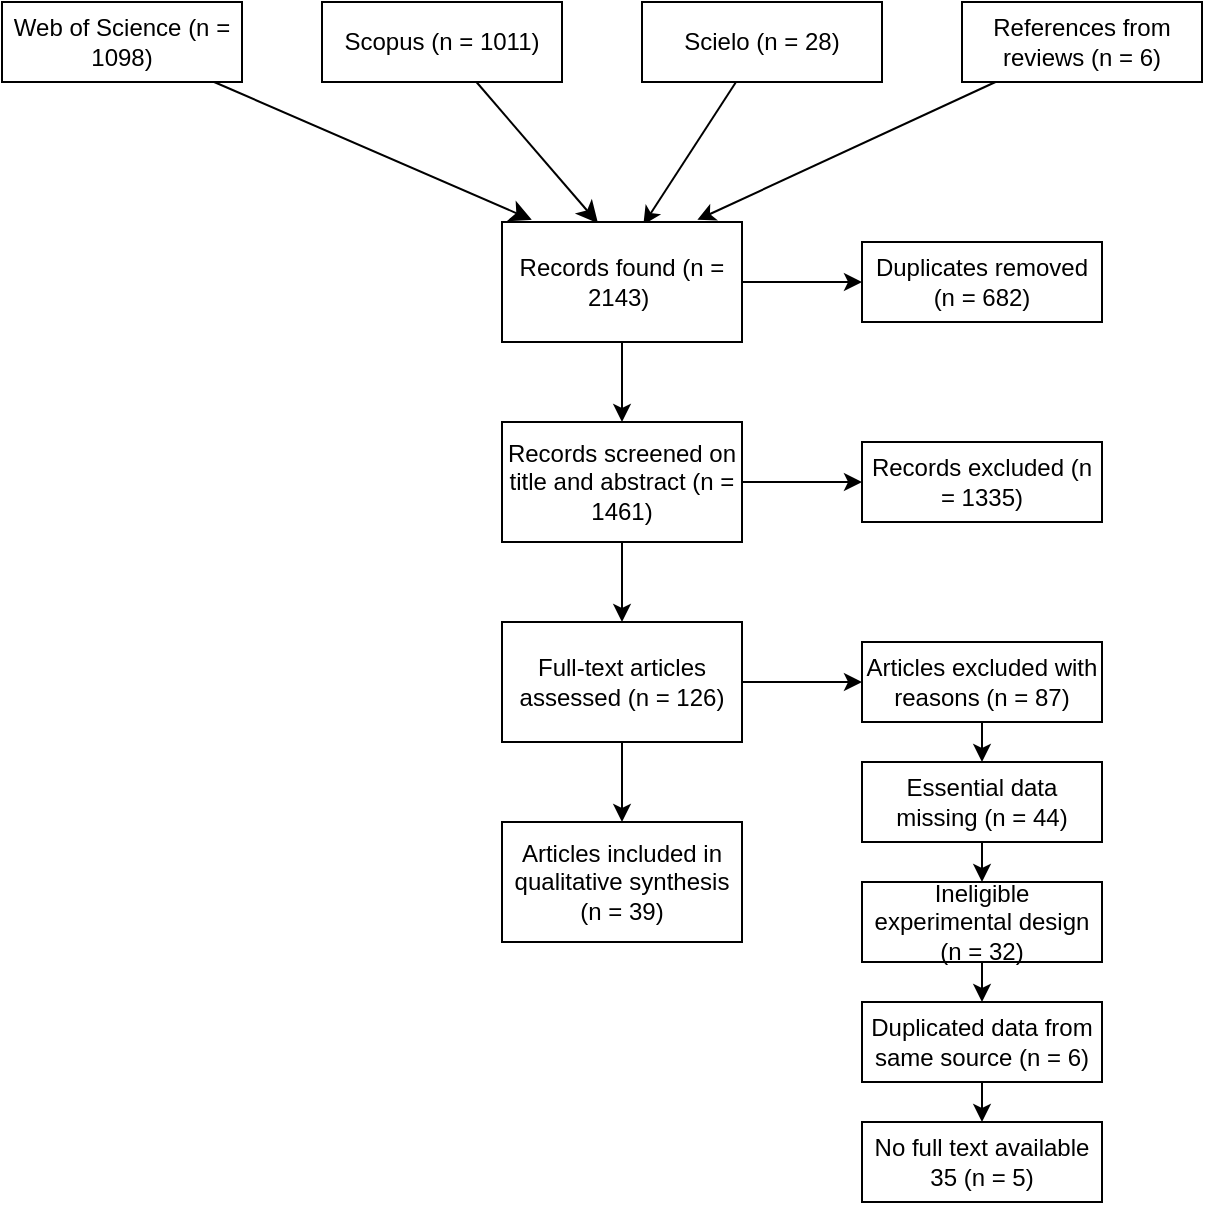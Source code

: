 <mxfile version="14.1.9" type="github">
  <diagram id="C5RBs43oDa-KdzZeNtuy" name="Page-1">
    <mxGraphModel dx="1422" dy="882" grid="1" gridSize="10" guides="1" tooltips="1" connect="1" arrows="1" fold="1" page="1" pageScale="1" pageWidth="827" pageHeight="1169" math="0" shadow="0">
      <root>
        <mxCell id="WIyWlLk6GJQsqaUBKTNV-0" />
        <mxCell id="WIyWlLk6GJQsqaUBKTNV-1" parent="WIyWlLk6GJQsqaUBKTNV-0" />
        <mxCell id="WIyWlLk6GJQsqaUBKTNV-2" value="" style="rounded=0;html=1;jettySize=auto;orthogonalLoop=1;fontSize=11;endArrow=classic;endFill=1;endSize=8;strokeWidth=1;shadow=0;labelBackgroundColor=none;entryX=0.4;entryY=0.01;entryDx=0;entryDy=0;entryPerimeter=0;" parent="WIyWlLk6GJQsqaUBKTNV-1" source="YnufCiHQ7lj1CyzB-QVg-0" target="YnufCiHQ7lj1CyzB-QVg-7" edge="1">
          <mxGeometry relative="1" as="geometry">
            <mxPoint x="390" y="200" as="targetPoint" />
          </mxGeometry>
        </mxCell>
        <mxCell id="WIyWlLk6GJQsqaUBKTNV-3" value="Web of Science (n = 1098)" style="rounded=1;whiteSpace=wrap;html=1;fontSize=12;glass=0;strokeWidth=1;shadow=0;arcSize=0;" parent="WIyWlLk6GJQsqaUBKTNV-1" vertex="1">
          <mxGeometry x="90" y="80" width="120" height="40" as="geometry" />
        </mxCell>
        <mxCell id="YnufCiHQ7lj1CyzB-QVg-0" value="Scopus (n = 1011)" style="rounded=0;whiteSpace=wrap;html=1;" parent="WIyWlLk6GJQsqaUBKTNV-1" vertex="1">
          <mxGeometry x="250" y="80" width="120" height="40" as="geometry" />
        </mxCell>
        <mxCell id="YnufCiHQ7lj1CyzB-QVg-1" value="" style="rounded=0;html=1;jettySize=auto;orthogonalLoop=1;fontSize=11;endArrow=classic;endFill=1;endSize=8;strokeWidth=1;shadow=0;labelBackgroundColor=none;entryX=0.124;entryY=-0.018;entryDx=0;entryDy=0;entryPerimeter=0;" parent="WIyWlLk6GJQsqaUBKTNV-1" source="WIyWlLk6GJQsqaUBKTNV-3" target="YnufCiHQ7lj1CyzB-QVg-7" edge="1">
          <mxGeometry relative="1" as="geometry">
            <mxPoint x="290" y="100" as="sourcePoint" />
            <mxPoint x="365" y="220" as="targetPoint" />
          </mxGeometry>
        </mxCell>
        <mxCell id="YnufCiHQ7lj1CyzB-QVg-3" style="rounded=0;orthogonalLoop=1;jettySize=auto;html=1;entryX=0.589;entryY=0.022;entryDx=0;entryDy=0;entryPerimeter=0;" parent="WIyWlLk6GJQsqaUBKTNV-1" source="YnufCiHQ7lj1CyzB-QVg-2" target="YnufCiHQ7lj1CyzB-QVg-7" edge="1">
          <mxGeometry relative="1" as="geometry">
            <mxPoint x="410" y="188" as="targetPoint" />
          </mxGeometry>
        </mxCell>
        <mxCell id="YnufCiHQ7lj1CyzB-QVg-2" value="Scielo (n = 28)" style="rounded=0;whiteSpace=wrap;html=1;" parent="WIyWlLk6GJQsqaUBKTNV-1" vertex="1">
          <mxGeometry x="410" y="80" width="120" height="40" as="geometry" />
        </mxCell>
        <mxCell id="YnufCiHQ7lj1CyzB-QVg-8" style="edgeStyle=none;rounded=0;orthogonalLoop=1;jettySize=auto;html=1;entryX=0.814;entryY=-0.018;entryDx=0;entryDy=0;entryPerimeter=0;endArrow=classic;endFill=1;" parent="WIyWlLk6GJQsqaUBKTNV-1" source="YnufCiHQ7lj1CyzB-QVg-5" target="YnufCiHQ7lj1CyzB-QVg-7" edge="1">
          <mxGeometry relative="1" as="geometry" />
        </mxCell>
        <mxCell id="YnufCiHQ7lj1CyzB-QVg-5" value="References from reviews (n = 6)" style="rounded=0;whiteSpace=wrap;html=1;" parent="WIyWlLk6GJQsqaUBKTNV-1" vertex="1">
          <mxGeometry x="570" y="80" width="120" height="40" as="geometry" />
        </mxCell>
        <mxCell id="YnufCiHQ7lj1CyzB-QVg-10" style="edgeStyle=none;rounded=0;orthogonalLoop=1;jettySize=auto;html=1;endArrow=classic;endFill=1;" parent="WIyWlLk6GJQsqaUBKTNV-1" source="YnufCiHQ7lj1CyzB-QVg-7" edge="1">
          <mxGeometry relative="1" as="geometry">
            <mxPoint x="520" y="220" as="targetPoint" />
          </mxGeometry>
        </mxCell>
        <mxCell id="YnufCiHQ7lj1CyzB-QVg-13" style="edgeStyle=none;rounded=0;orthogonalLoop=1;jettySize=auto;html=1;endArrow=classic;endFill=1;" parent="WIyWlLk6GJQsqaUBKTNV-1" source="YnufCiHQ7lj1CyzB-QVg-7" target="YnufCiHQ7lj1CyzB-QVg-12" edge="1">
          <mxGeometry relative="1" as="geometry" />
        </mxCell>
        <mxCell id="YnufCiHQ7lj1CyzB-QVg-7" value="Records found (n = 2143)&amp;nbsp;" style="rounded=0;whiteSpace=wrap;html=1;" parent="WIyWlLk6GJQsqaUBKTNV-1" vertex="1">
          <mxGeometry x="340" y="190" width="120" height="60" as="geometry" />
        </mxCell>
        <mxCell id="YnufCiHQ7lj1CyzB-QVg-9" style="edgeStyle=none;rounded=0;orthogonalLoop=1;jettySize=auto;html=1;exitX=0.75;exitY=0;exitDx=0;exitDy=0;endArrow=classic;endFill=1;" parent="WIyWlLk6GJQsqaUBKTNV-1" source="YnufCiHQ7lj1CyzB-QVg-7" target="YnufCiHQ7lj1CyzB-QVg-7" edge="1">
          <mxGeometry relative="1" as="geometry" />
        </mxCell>
        <mxCell id="YnufCiHQ7lj1CyzB-QVg-11" value="Duplicates removed (n = 682)" style="rounded=0;whiteSpace=wrap;html=1;" parent="WIyWlLk6GJQsqaUBKTNV-1" vertex="1">
          <mxGeometry x="520" y="200" width="120" height="40" as="geometry" />
        </mxCell>
        <mxCell id="YnufCiHQ7lj1CyzB-QVg-15" style="edgeStyle=none;rounded=0;orthogonalLoop=1;jettySize=auto;html=1;entryX=0;entryY=0.5;entryDx=0;entryDy=0;endArrow=classic;endFill=1;" parent="WIyWlLk6GJQsqaUBKTNV-1" source="YnufCiHQ7lj1CyzB-QVg-12" target="YnufCiHQ7lj1CyzB-QVg-14" edge="1">
          <mxGeometry relative="1" as="geometry" />
        </mxCell>
        <mxCell id="YnufCiHQ7lj1CyzB-QVg-17" style="edgeStyle=none;rounded=0;orthogonalLoop=1;jettySize=auto;html=1;endArrow=classic;endFill=1;" parent="WIyWlLk6GJQsqaUBKTNV-1" source="YnufCiHQ7lj1CyzB-QVg-12" target="YnufCiHQ7lj1CyzB-QVg-16" edge="1">
          <mxGeometry relative="1" as="geometry" />
        </mxCell>
        <mxCell id="YnufCiHQ7lj1CyzB-QVg-12" value="Records screened on title and abstract (n = 1461)" style="rounded=0;whiteSpace=wrap;html=1;" parent="WIyWlLk6GJQsqaUBKTNV-1" vertex="1">
          <mxGeometry x="340" y="290" width="120" height="60" as="geometry" />
        </mxCell>
        <mxCell id="YnufCiHQ7lj1CyzB-QVg-14" value="Records excluded (n = 1335)" style="rounded=0;whiteSpace=wrap;html=1;" parent="WIyWlLk6GJQsqaUBKTNV-1" vertex="1">
          <mxGeometry x="520" y="300" width="120" height="40" as="geometry" />
        </mxCell>
        <mxCell id="YnufCiHQ7lj1CyzB-QVg-19" style="edgeStyle=none;rounded=0;orthogonalLoop=1;jettySize=auto;html=1;endArrow=classic;endFill=1;" parent="WIyWlLk6GJQsqaUBKTNV-1" source="YnufCiHQ7lj1CyzB-QVg-16" target="YnufCiHQ7lj1CyzB-QVg-18" edge="1">
          <mxGeometry relative="1" as="geometry" />
        </mxCell>
        <mxCell id="YnufCiHQ7lj1CyzB-QVg-27" style="edgeStyle=none;rounded=0;orthogonalLoop=1;jettySize=auto;html=1;entryX=0.5;entryY=0;entryDx=0;entryDy=0;endArrow=classic;endFill=1;" parent="WIyWlLk6GJQsqaUBKTNV-1" source="YnufCiHQ7lj1CyzB-QVg-16" target="YnufCiHQ7lj1CyzB-QVg-26" edge="1">
          <mxGeometry relative="1" as="geometry" />
        </mxCell>
        <mxCell id="YnufCiHQ7lj1CyzB-QVg-16" value="Full-text articles assessed (n = 126)" style="rounded=0;whiteSpace=wrap;html=1;" parent="WIyWlLk6GJQsqaUBKTNV-1" vertex="1">
          <mxGeometry x="340" y="390" width="120" height="60" as="geometry" />
        </mxCell>
        <mxCell id="YnufCiHQ7lj1CyzB-QVg-23" style="edgeStyle=none;rounded=0;orthogonalLoop=1;jettySize=auto;html=1;entryX=0.5;entryY=0;entryDx=0;entryDy=0;endArrow=classic;endFill=1;" parent="WIyWlLk6GJQsqaUBKTNV-1" source="YnufCiHQ7lj1CyzB-QVg-18" target="YnufCiHQ7lj1CyzB-QVg-20" edge="1">
          <mxGeometry relative="1" as="geometry" />
        </mxCell>
        <mxCell id="YnufCiHQ7lj1CyzB-QVg-18" value="Articles excluded with reasons (n = 87)" style="rounded=0;whiteSpace=wrap;html=1;" parent="WIyWlLk6GJQsqaUBKTNV-1" vertex="1">
          <mxGeometry x="520" y="400" width="120" height="40" as="geometry" />
        </mxCell>
        <mxCell id="YnufCiHQ7lj1CyzB-QVg-24" style="edgeStyle=none;rounded=0;orthogonalLoop=1;jettySize=auto;html=1;endArrow=classic;endFill=1;" parent="WIyWlLk6GJQsqaUBKTNV-1" source="YnufCiHQ7lj1CyzB-QVg-20" target="YnufCiHQ7lj1CyzB-QVg-21" edge="1">
          <mxGeometry relative="1" as="geometry" />
        </mxCell>
        <mxCell id="YnufCiHQ7lj1CyzB-QVg-20" value="Essential data missing (n = 44)" style="rounded=0;whiteSpace=wrap;html=1;" parent="WIyWlLk6GJQsqaUBKTNV-1" vertex="1">
          <mxGeometry x="520" y="460" width="120" height="40" as="geometry" />
        </mxCell>
        <mxCell id="YnufCiHQ7lj1CyzB-QVg-25" style="edgeStyle=none;rounded=0;orthogonalLoop=1;jettySize=auto;html=1;endArrow=classic;endFill=1;" parent="WIyWlLk6GJQsqaUBKTNV-1" source="YnufCiHQ7lj1CyzB-QVg-21" target="YnufCiHQ7lj1CyzB-QVg-22" edge="1">
          <mxGeometry relative="1" as="geometry" />
        </mxCell>
        <mxCell id="YnufCiHQ7lj1CyzB-QVg-21" value="Ineligible experimental design (n = 32)" style="rounded=0;whiteSpace=wrap;html=1;" parent="WIyWlLk6GJQsqaUBKTNV-1" vertex="1">
          <mxGeometry x="520" y="520" width="120" height="40" as="geometry" />
        </mxCell>
        <mxCell id="YnufCiHQ7lj1CyzB-QVg-29" style="edgeStyle=none;rounded=0;orthogonalLoop=1;jettySize=auto;html=1;entryX=0.5;entryY=0;entryDx=0;entryDy=0;endArrow=classic;endFill=1;" parent="WIyWlLk6GJQsqaUBKTNV-1" source="YnufCiHQ7lj1CyzB-QVg-22" target="YnufCiHQ7lj1CyzB-QVg-28" edge="1">
          <mxGeometry relative="1" as="geometry" />
        </mxCell>
        <mxCell id="YnufCiHQ7lj1CyzB-QVg-22" value="Duplicated data from same source (n = 6)" style="rounded=0;whiteSpace=wrap;html=1;" parent="WIyWlLk6GJQsqaUBKTNV-1" vertex="1">
          <mxGeometry x="520" y="580" width="120" height="40" as="geometry" />
        </mxCell>
        <mxCell id="YnufCiHQ7lj1CyzB-QVg-26" value="Articles included in qualitative synthesis (n = 39)" style="rounded=0;whiteSpace=wrap;html=1;" parent="WIyWlLk6GJQsqaUBKTNV-1" vertex="1">
          <mxGeometry x="340" y="490" width="120" height="60" as="geometry" />
        </mxCell>
        <mxCell id="YnufCiHQ7lj1CyzB-QVg-28" value="No full text available 35 (n = 5)" style="rounded=0;whiteSpace=wrap;html=1;" parent="WIyWlLk6GJQsqaUBKTNV-1" vertex="1">
          <mxGeometry x="520" y="640" width="120" height="40" as="geometry" />
        </mxCell>
      </root>
    </mxGraphModel>
  </diagram>
</mxfile>
